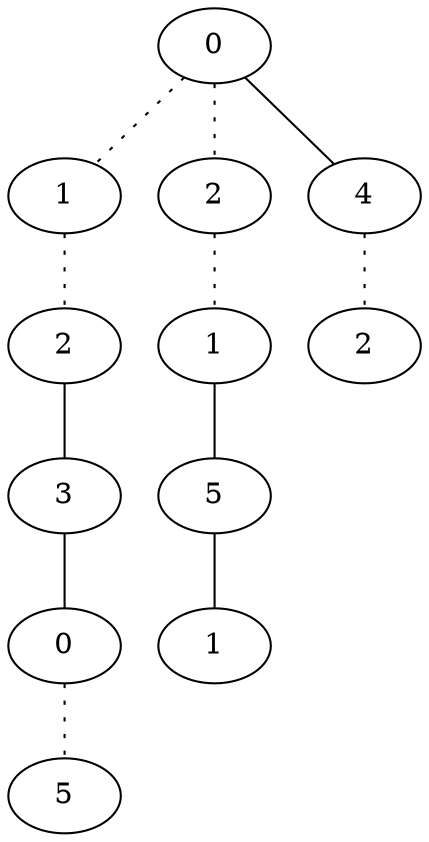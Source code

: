 graph {
a0[label=0];
a1[label=1];
a2[label=2];
a3[label=3];
a4[label=0];
a5[label=5];
a6[label=2];
a7[label=1];
a8[label=5];
a9[label=1];
a10[label=4];
a11[label=2];
a0 -- a1 [style=dotted];
a0 -- a6 [style=dotted];
a0 -- a10;
a1 -- a2 [style=dotted];
a2 -- a3;
a3 -- a4;
a4 -- a5 [style=dotted];
a6 -- a7 [style=dotted];
a7 -- a8;
a8 -- a9;
a10 -- a11 [style=dotted];
}
